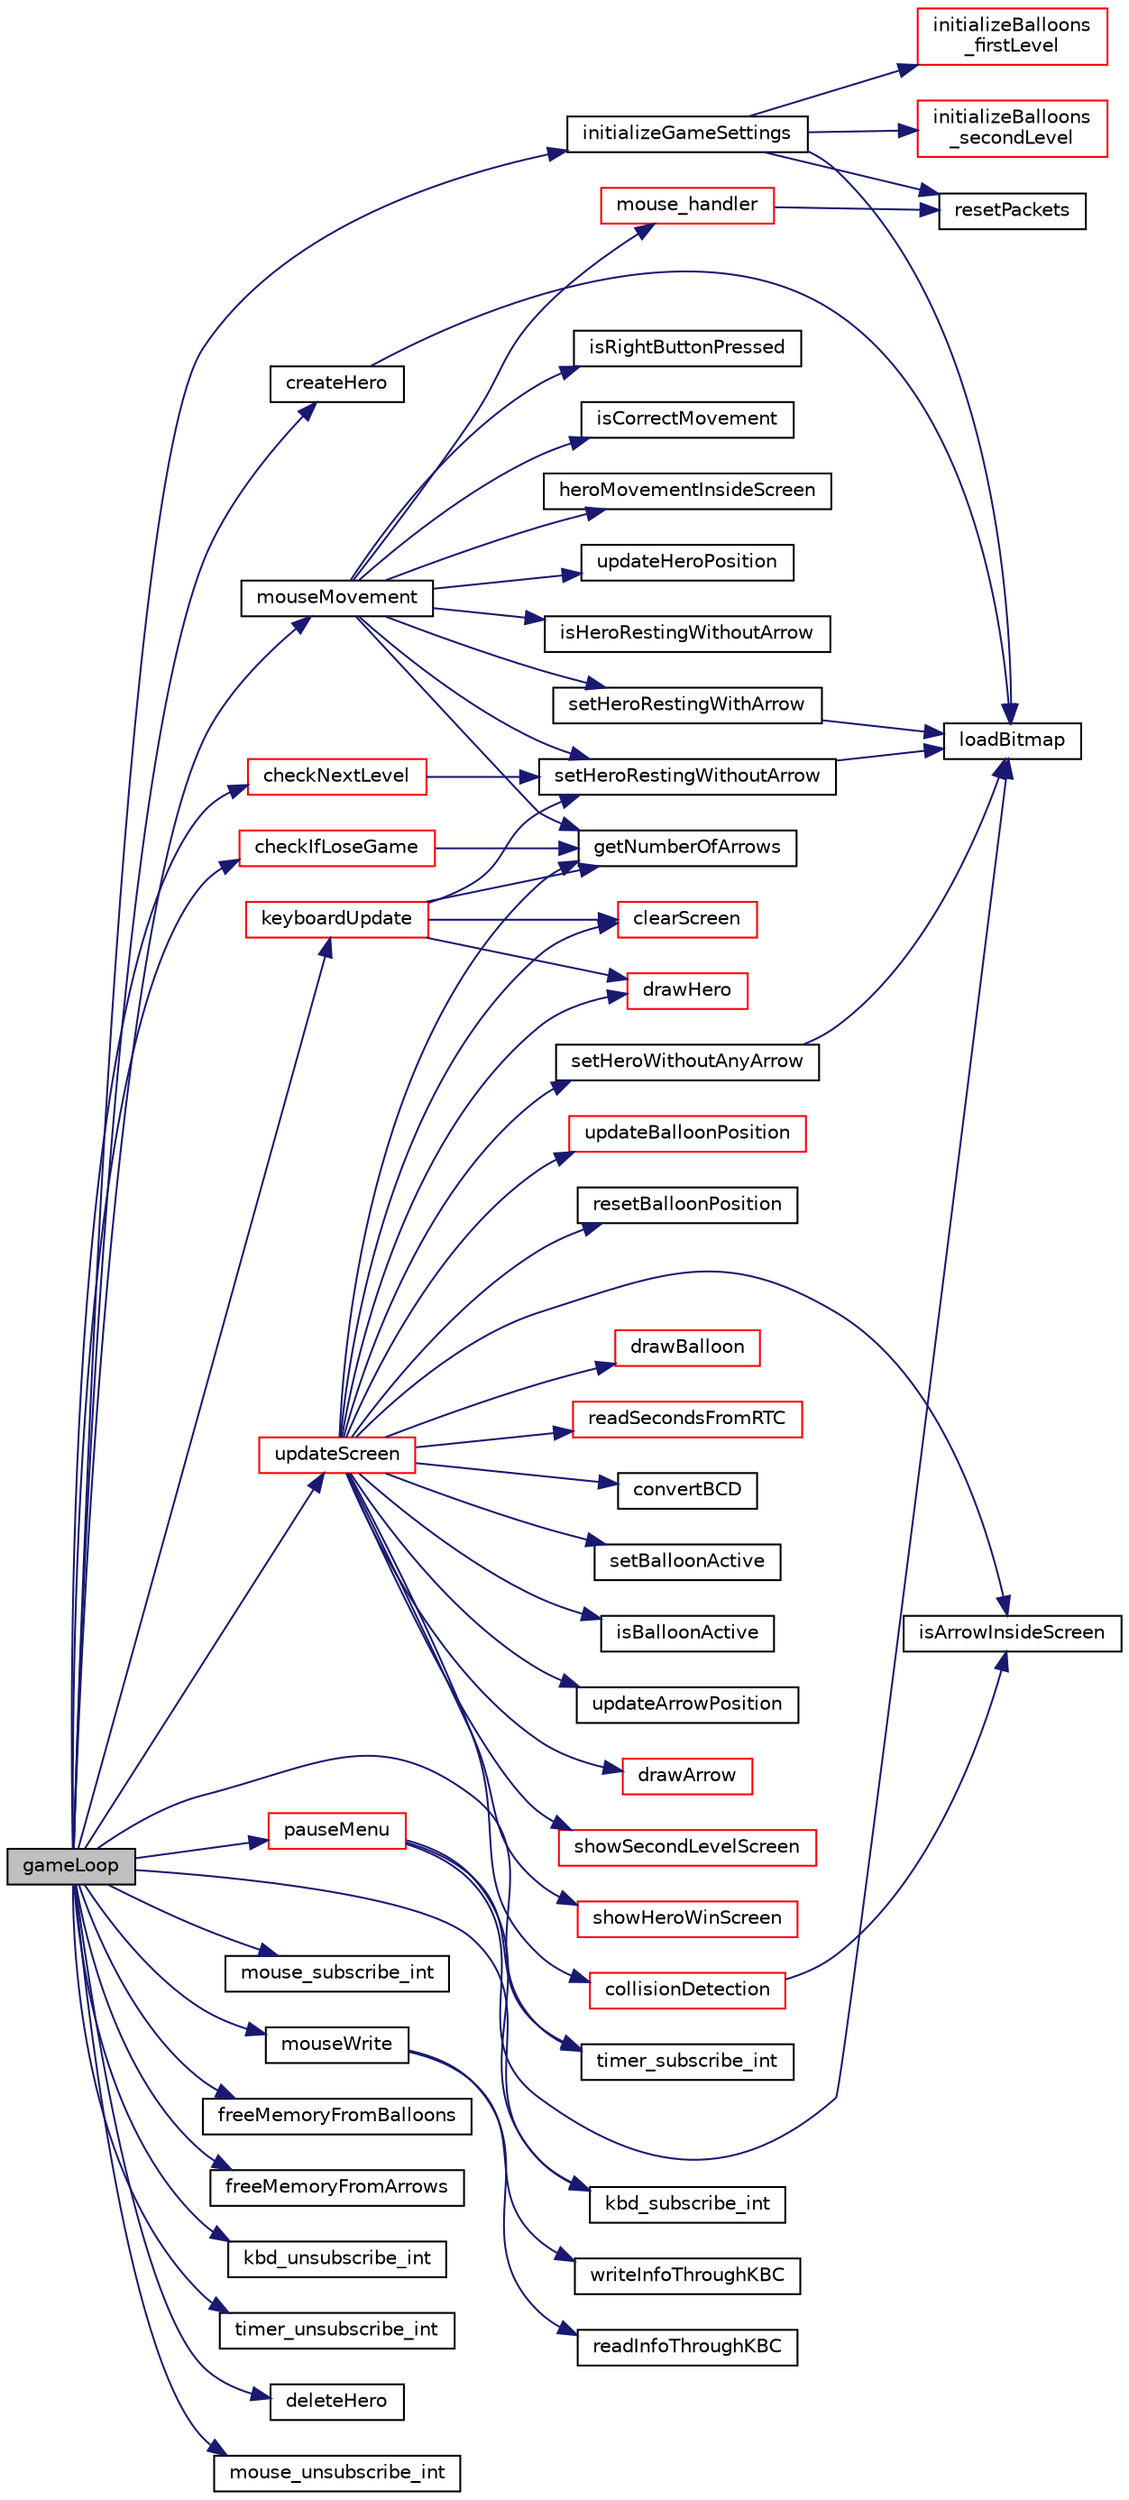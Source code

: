digraph "gameLoop"
{
  edge [fontname="Helvetica",fontsize="10",labelfontname="Helvetica",labelfontsize="10"];
  node [fontname="Helvetica",fontsize="10",shape=record];
  rankdir="LR";
  Node119 [label="gameLoop",height=0.2,width=0.4,color="black", fillcolor="grey75", style="filled", fontcolor="black"];
  Node119 -> Node120 [color="midnightblue",fontsize="10",style="solid",fontname="Helvetica"];
  Node120 [label="initializeGameSettings",height=0.2,width=0.4,color="black", fillcolor="white", style="filled",URL="$group___bow.html#ga62cb105a101f564c894496e3018b30d8",tooltip="Resets all global variables and prepares values for the game. "];
  Node120 -> Node121 [color="midnightblue",fontsize="10",style="solid",fontname="Helvetica"];
  Node121 [label="initializeBalloons\l_firstLevel",height=0.2,width=0.4,color="red", fillcolor="white", style="filled",URL="$group___bow.html#gabd5149059733f19435f3bea07fbc2bd0",tooltip="Allocates memory and create balloons for the first stage of the game. "];
  Node120 -> Node124 [color="midnightblue",fontsize="10",style="solid",fontname="Helvetica"];
  Node124 [label="initializeBalloons\l_secondLevel",height=0.2,width=0.4,color="red", fillcolor="white", style="filled",URL="$group___bow.html#gae755cd5f70698bb9bc7491d407004748",tooltip="Allocates memory and create balloons for the second stage of the game. "];
  Node120 -> Node125 [color="midnightblue",fontsize="10",style="solid",fontname="Helvetica"];
  Node125 [label="resetPackets",height=0.2,width=0.4,color="black", fillcolor="white", style="filled",URL="$group___mouse.html#ga118d7812788fa2e952c48f01fe8d2064",tooltip="Resets values from the packets. "];
  Node120 -> Node123 [color="midnightblue",fontsize="10",style="solid",fontname="Helvetica"];
  Node123 [label="loadBitmap",height=0.2,width=0.4,color="black", fillcolor="white", style="filled",URL="$group___bitmap.html#ga3506880ffd407c36eb8aaddd2c1606d2",tooltip="Loads a bmp image. "];
  Node119 -> Node126 [color="midnightblue",fontsize="10",style="solid",fontname="Helvetica"];
  Node126 [label="mouse_subscribe_int",height=0.2,width=0.4,color="black", fillcolor="white", style="filled",URL="$group___mouse.html#ga99506573209b197b84ee22a228b89fbd",tooltip="Subscribes the mouse interruptions. "];
  Node119 -> Node127 [color="midnightblue",fontsize="10",style="solid",fontname="Helvetica"];
  Node127 [label="mouseWrite",height=0.2,width=0.4,color="black", fillcolor="white", style="filled",URL="$group___mouse.html#gaddb7a6aa8f231733f91396ef30f5c22d",tooltip="Mix of writes and reads through keybaord controller. "];
  Node127 -> Node128 [color="midnightblue",fontsize="10",style="solid",fontname="Helvetica"];
  Node128 [label="writeInfoThroughKBC",height=0.2,width=0.4,color="black", fillcolor="white", style="filled",URL="$group___mouse.html#ga019d406d1b24dc1f76743a0a9797a0e0",tooltip="Writes information through keyboard controller. "];
  Node127 -> Node129 [color="midnightblue",fontsize="10",style="solid",fontname="Helvetica"];
  Node129 [label="readInfoThroughKBC",height=0.2,width=0.4,color="black", fillcolor="white", style="filled",URL="$group___mouse.html#ga0f1709fc828e91e7defe1bbf2ae99bea",tooltip="Reads information through keyboard controller. "];
  Node119 -> Node130 [color="midnightblue",fontsize="10",style="solid",fontname="Helvetica"];
  Node130 [label="timer_subscribe_int",height=0.2,width=0.4,color="black", fillcolor="white", style="filled",URL="$group__timer.html#ga4c5d9f47323eda494cfd826f6d62eec9",tooltip="Subscribes and enables Timer 0 interrupts. "];
  Node119 -> Node131 [color="midnightblue",fontsize="10",style="solid",fontname="Helvetica"];
  Node131 [label="kbd_subscribe_int",height=0.2,width=0.4,color="black", fillcolor="white", style="filled",URL="$group__kbd.html#ga77e2ed8f53e0fae3f4005fa26c6d2692",tooltip="Subscribes interruptions of keyboard. "];
  Node119 -> Node132 [color="midnightblue",fontsize="10",style="solid",fontname="Helvetica"];
  Node132 [label="createHero",height=0.2,width=0.4,color="black", fillcolor="white", style="filled",URL="$group___hero.html#gad925d3c7457fa14426e79e24efe51233",tooltip="Create a new &#39;instance&#39; of hero, allocating needed memory. "];
  Node132 -> Node123 [color="midnightblue",fontsize="10",style="solid",fontname="Helvetica"];
  Node119 -> Node133 [color="midnightblue",fontsize="10",style="solid",fontname="Helvetica"];
  Node133 [label="mouseMovement",height=0.2,width=0.4,color="black", fillcolor="white", style="filled",URL="$group___bow.html#ga72a1656ba8461fbee3a1b3a23d49bd19",tooltip="Handles all events related to mouse movement. "];
  Node133 -> Node134 [color="midnightblue",fontsize="10",style="solid",fontname="Helvetica"];
  Node134 [label="mouse_handler",height=0.2,width=0.4,color="red", fillcolor="white", style="filled",URL="$group___mouse.html#ga1d865d087780c7f07862aa420ca32182",tooltip="Reads packets from keyboard controller. "];
  Node134 -> Node125 [color="midnightblue",fontsize="10",style="solid",fontname="Helvetica"];
  Node133 -> Node136 [color="midnightblue",fontsize="10",style="solid",fontname="Helvetica"];
  Node136 [label="isCorrectMovement",height=0.2,width=0.4,color="black", fillcolor="white", style="filled",URL="$group___mouse.html#gafea888e95c8b8e337be93f59364d6018",tooltip="Checks if the movement of the mouse is overflowed or signed. "];
  Node133 -> Node137 [color="midnightblue",fontsize="10",style="solid",fontname="Helvetica"];
  Node137 [label="heroMovementInsideScreen",height=0.2,width=0.4,color="black", fillcolor="white", style="filled",URL="$group___hero.html#ga5e6a11f92e202c20c64dbe507eefcec4",tooltip="Checks if hero movement is possible (inside the screen) "];
  Node133 -> Node138 [color="midnightblue",fontsize="10",style="solid",fontname="Helvetica"];
  Node138 [label="updateHeroPosition",height=0.2,width=0.4,color="black", fillcolor="white", style="filled",URL="$group___hero.html#gac4a1b1e313a925aba51f80636e799063",tooltip="Updates the hero position according to the mouse movemtn. "];
  Node133 -> Node139 [color="midnightblue",fontsize="10",style="solid",fontname="Helvetica"];
  Node139 [label="isHeroRestingWithoutArrow",height=0.2,width=0.4,color="black", fillcolor="white", style="filled",URL="$group___hero.html#gac899cedc673b6bb42cdf457c948f61b6",tooltip="Checks if hero is resting without arrow. "];
  Node133 -> Node140 [color="midnightblue",fontsize="10",style="solid",fontname="Helvetica"];
  Node140 [label="isRightButtonPressed",height=0.2,width=0.4,color="black", fillcolor="white", style="filled",URL="$group___mouse.html#ga94880851c6cbd83d7b77dafade71c8d7",tooltip="Checks if the mouse right button is pressed. "];
  Node133 -> Node141 [color="midnightblue",fontsize="10",style="solid",fontname="Helvetica"];
  Node141 [label="getNumberOfArrows",height=0.2,width=0.4,color="black", fillcolor="white", style="filled",URL="$group___hero.html#ga6d2126f76d2c6928d02780536989093e",tooltip="Gets the current number of arrows of the hero. "];
  Node133 -> Node142 [color="midnightblue",fontsize="10",style="solid",fontname="Helvetica"];
  Node142 [label="setHeroRestingWithArrow",height=0.2,width=0.4,color="black", fillcolor="white", style="filled",URL="$group___hero.html#ga9df992675e634c0776b5d7b9a7463ff2",tooltip="Makes the hero in &#39;rest position&#39; with an arrow assigned. "];
  Node142 -> Node123 [color="midnightblue",fontsize="10",style="solid",fontname="Helvetica"];
  Node133 -> Node143 [color="midnightblue",fontsize="10",style="solid",fontname="Helvetica"];
  Node143 [label="setHeroRestingWithoutArrow",height=0.2,width=0.4,color="black", fillcolor="white", style="filled",URL="$group___hero.html#ga1a5faa1bd7f20ec6050a5eca6d619ee7",tooltip="Makes the hero be in &#39;rest position&#39; with no arrow assigned. "];
  Node143 -> Node123 [color="midnightblue",fontsize="10",style="solid",fontname="Helvetica"];
  Node119 -> Node144 [color="midnightblue",fontsize="10",style="solid",fontname="Helvetica"];
  Node144 [label="updateScreen",height=0.2,width=0.4,color="red", fillcolor="white", style="filled",URL="$group___bow.html#ga53417cd25bc8832760fcaf2964eae773",tooltip="Handles all events related to updating screen every interruption of the timer. "];
  Node144 -> Node145 [color="midnightblue",fontsize="10",style="solid",fontname="Helvetica"];
  Node145 [label="collisionDetection",height=0.2,width=0.4,color="red", fillcolor="white", style="filled",URL="$group___bow.html#ga9b626f48dcf832ef9784c688ea762c18",tooltip="Handles the collision detection of arrows and balloons. "];
  Node145 -> Node146 [color="midnightblue",fontsize="10",style="solid",fontname="Helvetica"];
  Node146 [label="isArrowInsideScreen",height=0.2,width=0.4,color="black", fillcolor="white", style="filled",URL="$group___arrow.html#gafaf2455e5e85af811af1c9f2560d88d9",tooltip="This functions tells us if the arrow is inside the screen or not. "];
  Node144 -> Node157 [color="midnightblue",fontsize="10",style="solid",fontname="Helvetica"];
  Node157 [label="clearScreen",height=0.2,width=0.4,color="red", fillcolor="white", style="filled",URL="$video__gr_8c.html#a9d7e8af417b6d543da691e9c0e2f6f9f"];
  Node144 -> Node160 [color="midnightblue",fontsize="10",style="solid",fontname="Helvetica"];
  Node160 [label="drawHero",height=0.2,width=0.4,color="red", fillcolor="white", style="filled",URL="$group___hero.html#ga9a335b858de8bc37137a6d2fde7e7df7",tooltip="Draws on screen the hero bitmap. "];
  Node144 -> Node164 [color="midnightblue",fontsize="10",style="solid",fontname="Helvetica"];
  Node164 [label="updateBalloonPosition",height=0.2,width=0.4,color="red", fillcolor="white", style="filled",URL="$group___balloon.html#gae1e80815de1f55e6fe711a5b1375e8bb",tooltip="Changes the current position of the balloon. "];
  Node144 -> Node165 [color="midnightblue",fontsize="10",style="solid",fontname="Helvetica"];
  Node165 [label="resetBalloonPosition",height=0.2,width=0.4,color="black", fillcolor="white", style="filled",URL="$group___balloon.html#ga55e8c43b6d4efbc080de307d51922108",tooltip="This function handles the right print on screen of the balloon. "];
  Node144 -> Node166 [color="midnightblue",fontsize="10",style="solid",fontname="Helvetica"];
  Node166 [label="drawBalloon",height=0.2,width=0.4,color="red", fillcolor="white", style="filled",URL="$group___balloon.html#gacbcb334009f82d5790837646adfb1f53",tooltip="This function displays the bitmap image associated with te balloon. "];
  Node144 -> Node167 [color="midnightblue",fontsize="10",style="solid",fontname="Helvetica"];
  Node167 [label="readSecondsFromRTC",height=0.2,width=0.4,color="red", fillcolor="white", style="filled",URL="$group___r_t_c.html#gaec4323e85d08ad40d1d4c7030a87c714",tooltip="Reads the seconds from RTC peripheral. "];
  Node144 -> Node169 [color="midnightblue",fontsize="10",style="solid",fontname="Helvetica"];
  Node169 [label="convertBCD",height=0.2,width=0.4,color="black", fillcolor="white", style="filled",URL="$group___r_t_c.html#gae8e095aab77b116978358c03a2cac15a",tooltip="Converts Binary Coded Decimal to binary. "];
  Node144 -> Node170 [color="midnightblue",fontsize="10",style="solid",fontname="Helvetica"];
  Node170 [label="setBalloonActive",height=0.2,width=0.4,color="black", fillcolor="white", style="filled",URL="$group___balloon.html#ga72d77f9c2cb899a684942fb85d962f19",tooltip="Toggles the variable active to 1 (true) "];
  Node144 -> Node171 [color="midnightblue",fontsize="10",style="solid",fontname="Helvetica"];
  Node171 [label="isBalloonActive",height=0.2,width=0.4,color="black", fillcolor="white", style="filled",URL="$group___balloon.html#gae70d31a02b4fcf81032682099618d260",tooltip="Checks if a balloon is active or not. "];
  Node144 -> Node141 [color="midnightblue",fontsize="10",style="solid",fontname="Helvetica"];
  Node144 -> Node172 [color="midnightblue",fontsize="10",style="solid",fontname="Helvetica"];
  Node172 [label="setHeroWithoutAnyArrow",height=0.2,width=0.4,color="black", fillcolor="white", style="filled",URL="$group___hero.html#gabaf7e8dcca75da0ac9cb0fcd8acdc05e",tooltip="Because hero has no arrows, we change bitmap where his quiver has no arrows. "];
  Node172 -> Node123 [color="midnightblue",fontsize="10",style="solid",fontname="Helvetica"];
  Node144 -> Node146 [color="midnightblue",fontsize="10",style="solid",fontname="Helvetica"];
  Node144 -> Node173 [color="midnightblue",fontsize="10",style="solid",fontname="Helvetica"];
  Node173 [label="updateArrowPosition",height=0.2,width=0.4,color="black", fillcolor="white", style="filled",URL="$group___arrow.html#ga14f2e5853ae039b9aff4fb0754e0d27f",tooltip="Changes the current position of the balloon. "];
  Node144 -> Node174 [color="midnightblue",fontsize="10",style="solid",fontname="Helvetica"];
  Node174 [label="drawArrow",height=0.2,width=0.4,color="red", fillcolor="white", style="filled",URL="$group___arrow.html#gae01dae4f5fc67eb32f385b511df0708d",tooltip="This function displays the bitmap image associated with an arrow. "];
  Node144 -> Node175 [color="midnightblue",fontsize="10",style="solid",fontname="Helvetica"];
  Node175 [label="showSecondLevelScreen",height=0.2,width=0.4,color="red", fillcolor="white", style="filled",URL="$group___bow.html#ga52192254289b36f509d3417f9559aff6",tooltip="Show an image indicating the game is now in second stage. "];
  Node144 -> Node176 [color="midnightblue",fontsize="10",style="solid",fontname="Helvetica"];
  Node176 [label="showHeroWinScreen",height=0.2,width=0.4,color="red", fillcolor="white", style="filled",URL="$group___bow.html#ga494893eea313272de559f6e09ec1b092",tooltip="If the hero wins, will show a winning screen. "];
  Node119 -> Node185 [color="midnightblue",fontsize="10",style="solid",fontname="Helvetica"];
  Node185 [label="checkNextLevel",height=0.2,width=0.4,color="red", fillcolor="white", style="filled",URL="$group___bow.html#ga51597e091650d38820295eea61c5405d",tooltip="Checks if we need to change to second stage of the game. "];
  Node185 -> Node143 [color="midnightblue",fontsize="10",style="solid",fontname="Helvetica"];
  Node119 -> Node189 [color="midnightblue",fontsize="10",style="solid",fontname="Helvetica"];
  Node189 [label="checkIfLoseGame",height=0.2,width=0.4,color="red", fillcolor="white", style="filled",URL="$group___bow.html#gae1478322c95e50e2bef35997cc5617d5",tooltip="Checks if the game is lost. "];
  Node189 -> Node141 [color="midnightblue",fontsize="10",style="solid",fontname="Helvetica"];
  Node119 -> Node195 [color="midnightblue",fontsize="10",style="solid",fontname="Helvetica"];
  Node195 [label="keyboardUpdate",height=0.2,width=0.4,color="red", fillcolor="white", style="filled",URL="$group___bow.html#gaa13cebcbe2531a9d4449bca30396dc85",tooltip="Handles all events related to keyboard inputs. "];
  Node195 -> Node157 [color="midnightblue",fontsize="10",style="solid",fontname="Helvetica"];
  Node195 -> Node160 [color="midnightblue",fontsize="10",style="solid",fontname="Helvetica"];
  Node195 -> Node141 [color="midnightblue",fontsize="10",style="solid",fontname="Helvetica"];
  Node195 -> Node143 [color="midnightblue",fontsize="10",style="solid",fontname="Helvetica"];
  Node119 -> Node210 [color="midnightblue",fontsize="10",style="solid",fontname="Helvetica"];
  Node210 [label="pauseMenu",height=0.2,width=0.4,color="red", fillcolor="white", style="filled",URL="$group___menu.html#ga6256ad5a883392425d4ffbb78f5cb369",tooltip="Handles the pause menu options. "];
  Node210 -> Node123 [color="midnightblue",fontsize="10",style="solid",fontname="Helvetica"];
  Node210 -> Node130 [color="midnightblue",fontsize="10",style="solid",fontname="Helvetica"];
  Node210 -> Node131 [color="midnightblue",fontsize="10",style="solid",fontname="Helvetica"];
  Node119 -> Node213 [color="midnightblue",fontsize="10",style="solid",fontname="Helvetica"];
  Node213 [label="freeMemoryFromBalloons",height=0.2,width=0.4,color="black", fillcolor="white", style="filled",URL="$group___bow.html#ga0b536374cf2d6532a013c286fc82e25b",tooltip="Frees the memory from all balloons. "];
  Node119 -> Node214 [color="midnightblue",fontsize="10",style="solid",fontname="Helvetica"];
  Node214 [label="freeMemoryFromArrows",height=0.2,width=0.4,color="black", fillcolor="white", style="filled",URL="$group___bow.html#gae54546437e067800e8101b03dcc6d22d",tooltip="Frees the memory from all arrows. "];
  Node119 -> Node215 [color="midnightblue",fontsize="10",style="solid",fontname="Helvetica"];
  Node215 [label="kbd_unsubscribe_int",height=0.2,width=0.4,color="black", fillcolor="white", style="filled",URL="$group__kbd.html#ga5bdf6cfb570c375192b0d87913b65c57",tooltip="Unsubscribes interruptions of keyboard. "];
  Node119 -> Node216 [color="midnightblue",fontsize="10",style="solid",fontname="Helvetica"];
  Node216 [label="timer_unsubscribe_int",height=0.2,width=0.4,color="black", fillcolor="white", style="filled",URL="$group__timer.html#gab9eea51549744bca5c5c923b388bb4ee",tooltip="Unsubscribes Timer 0 interrupts. "];
  Node119 -> Node217 [color="midnightblue",fontsize="10",style="solid",fontname="Helvetica"];
  Node217 [label="deleteHero",height=0.2,width=0.4,color="black", fillcolor="white", style="filled",URL="$group___hero.html#ga3ee13172b65f1efa55d4dffb3e4c7ead",tooltip="Frees the allocated memory for an hero structure. "];
  Node119 -> Node218 [color="midnightblue",fontsize="10",style="solid",fontname="Helvetica"];
  Node218 [label="mouse_unsubscribe_int",height=0.2,width=0.4,color="black", fillcolor="white", style="filled",URL="$group___mouse.html#ga685ad2706aca36d9869a30a19b9f446a",tooltip="Unsubscribes the mouse interruptions. "];
}
